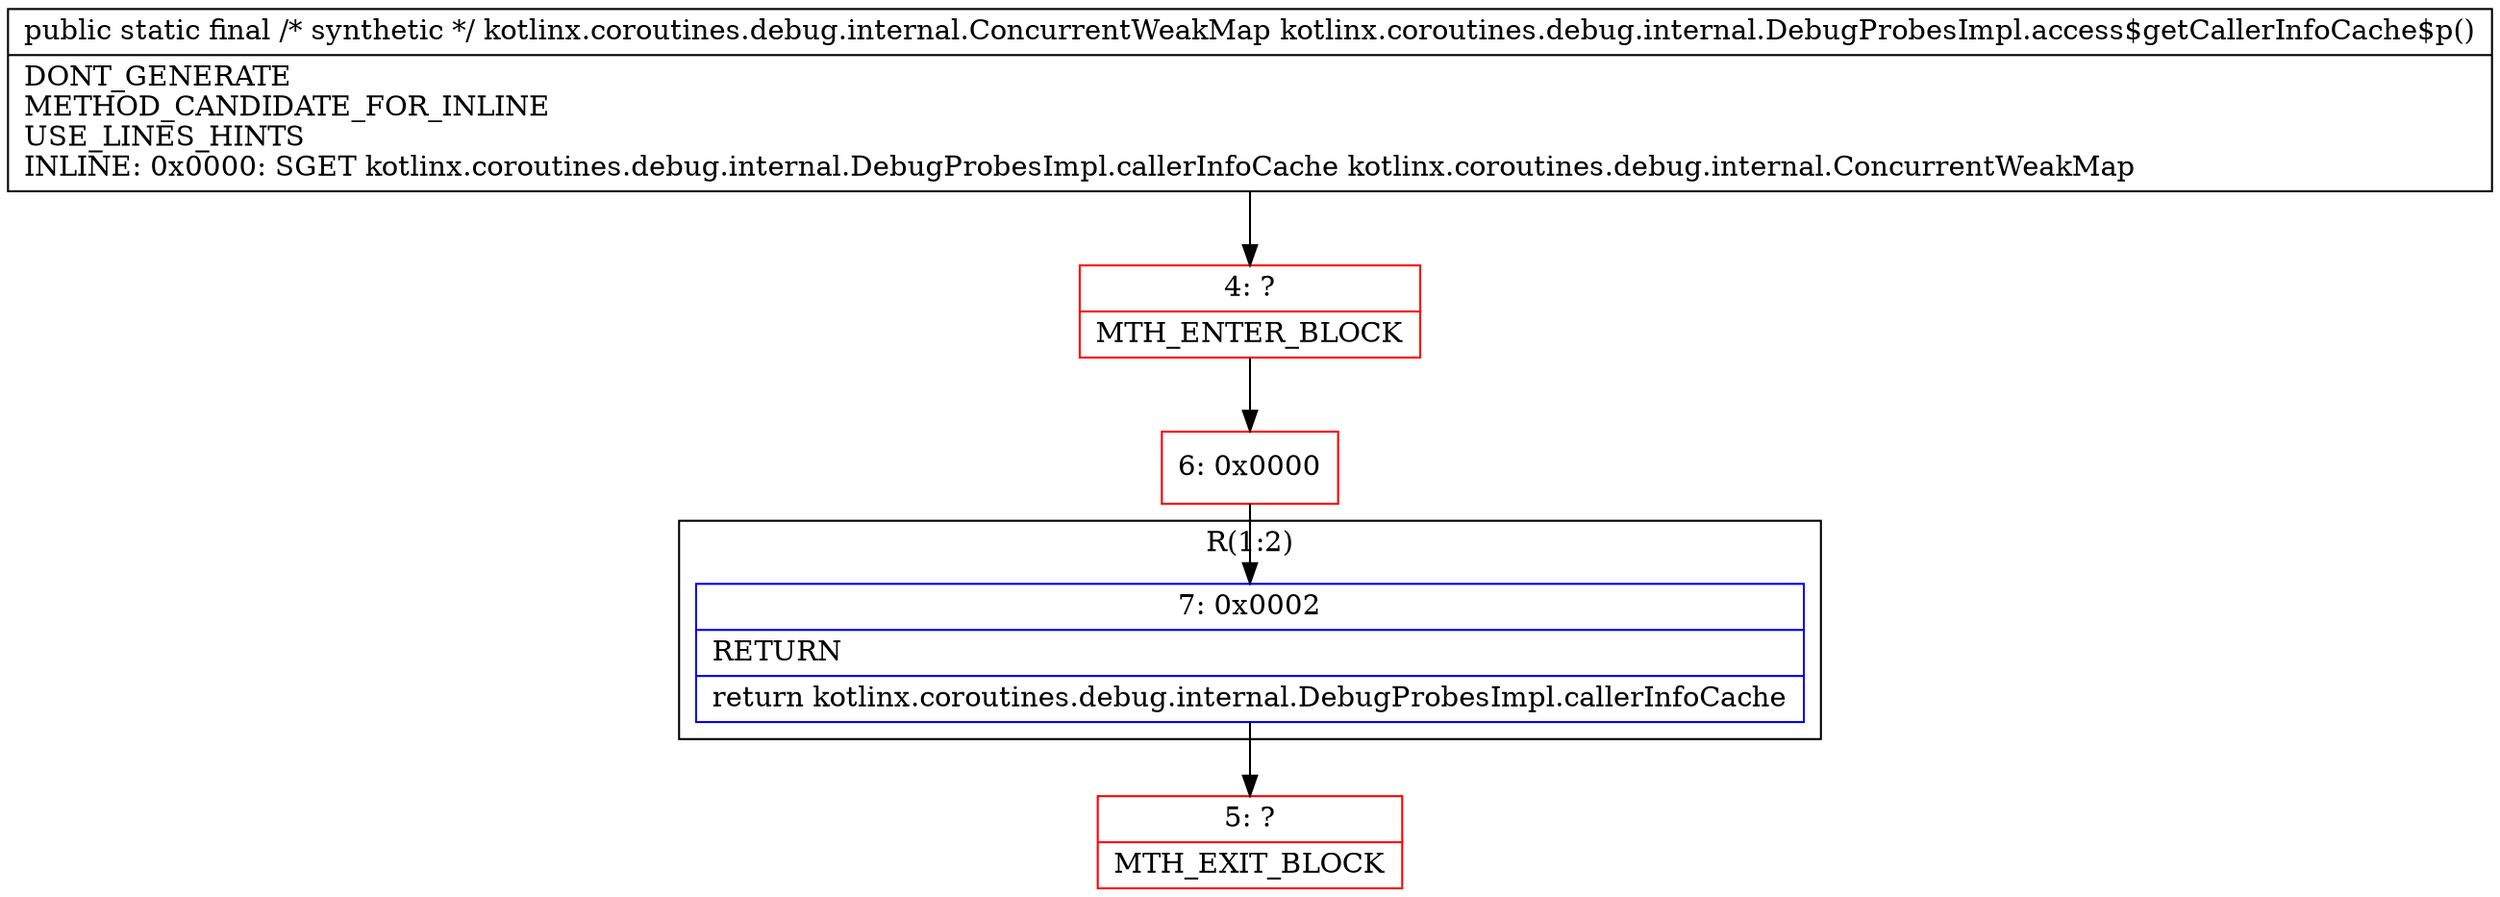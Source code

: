digraph "CFG forkotlinx.coroutines.debug.internal.DebugProbesImpl.access$getCallerInfoCache$p()Lkotlinx\/coroutines\/debug\/internal\/ConcurrentWeakMap;" {
subgraph cluster_Region_2144731018 {
label = "R(1:2)";
node [shape=record,color=blue];
Node_7 [shape=record,label="{7\:\ 0x0002|RETURN\l|return kotlinx.coroutines.debug.internal.DebugProbesImpl.callerInfoCache\l}"];
}
Node_4 [shape=record,color=red,label="{4\:\ ?|MTH_ENTER_BLOCK\l}"];
Node_6 [shape=record,color=red,label="{6\:\ 0x0000}"];
Node_5 [shape=record,color=red,label="{5\:\ ?|MTH_EXIT_BLOCK\l}"];
MethodNode[shape=record,label="{public static final \/* synthetic *\/ kotlinx.coroutines.debug.internal.ConcurrentWeakMap kotlinx.coroutines.debug.internal.DebugProbesImpl.access$getCallerInfoCache$p()  | DONT_GENERATE\lMETHOD_CANDIDATE_FOR_INLINE\lUSE_LINES_HINTS\lINLINE: 0x0000: SGET   kotlinx.coroutines.debug.internal.DebugProbesImpl.callerInfoCache kotlinx.coroutines.debug.internal.ConcurrentWeakMap\l}"];
MethodNode -> Node_4;Node_7 -> Node_5;
Node_4 -> Node_6;
Node_6 -> Node_7;
}


